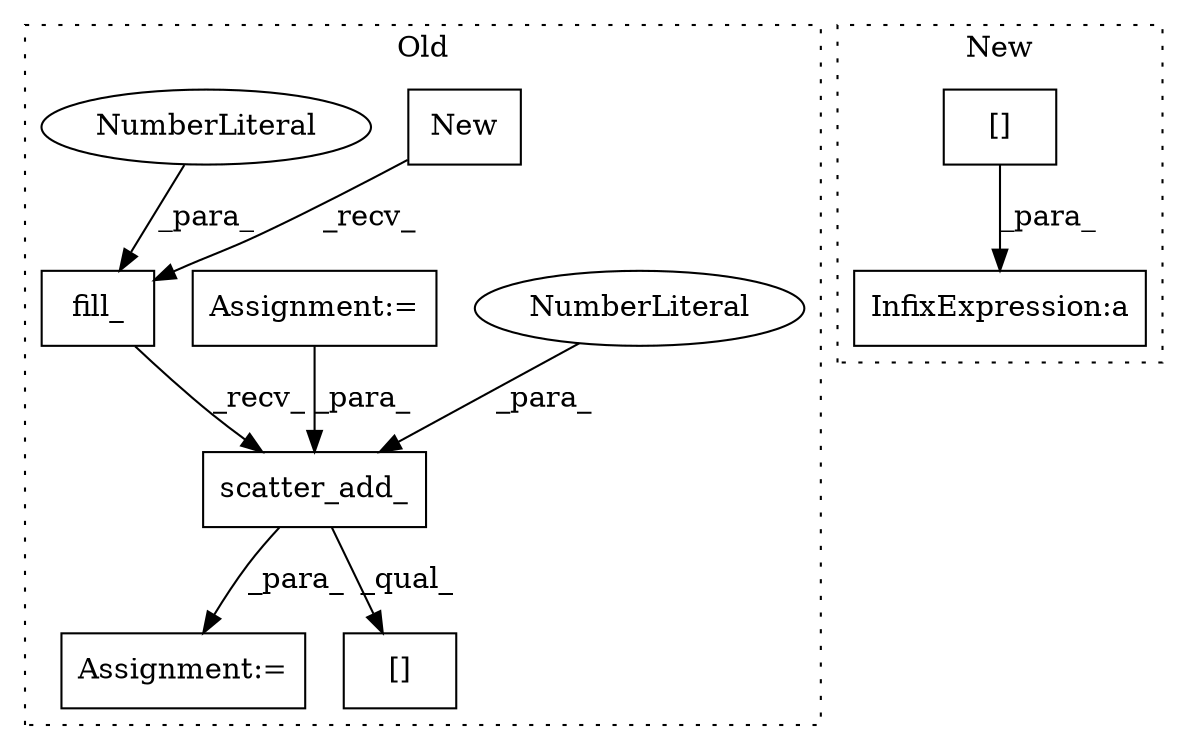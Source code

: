 digraph G {
subgraph cluster0 {
1 [label="scatter_add_" a="32" s="649,677" l="13,1" shape="box"];
3 [label="NumberLiteral" a="34" s="662" l="1" shape="ellipse"];
4 [label="Assignment:=" a="7" s="584" l="1" shape="box"];
5 [label="Assignment:=" a="7" s="773" l="1" shape="box"];
6 [label="New" a="32" s="633,638" l="4,1" shape="box"];
8 [label="[]" a="2" s="753,763" l="7,1" shape="box"];
9 [label="fill_" a="32" s="640,647" l="6,1" shape="box"];
10 [label="NumberLiteral" a="34" s="646" l="1" shape="ellipse"];
label = "Old";
style="dotted";
}
subgraph cluster1 {
2 [label="[]" a="2" s="760,767" l="4,1" shape="box"];
7 [label="InfixExpression:a" a="27" s="757" l="3" shape="box"];
label = "New";
style="dotted";
}
1 -> 8 [label="_qual_"];
1 -> 5 [label="_para_"];
2 -> 7 [label="_para_"];
3 -> 1 [label="_para_"];
4 -> 1 [label="_para_"];
6 -> 9 [label="_recv_"];
9 -> 1 [label="_recv_"];
10 -> 9 [label="_para_"];
}